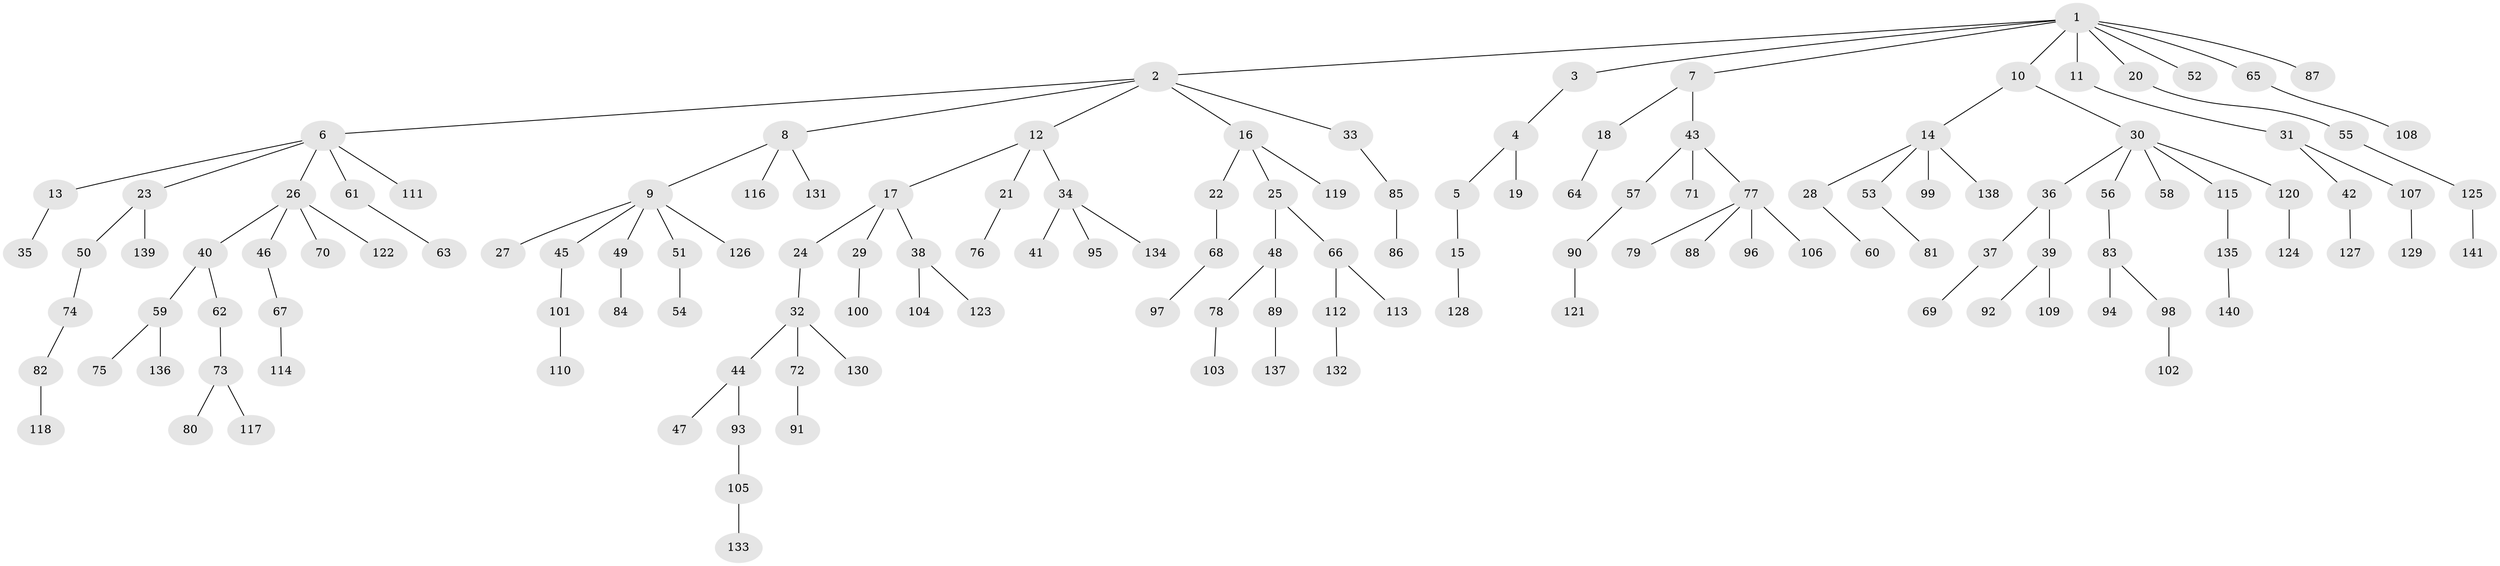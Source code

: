 // Generated by graph-tools (version 1.1) at 2025/50/03/09/25 03:50:24]
// undirected, 141 vertices, 140 edges
graph export_dot {
graph [start="1"]
  node [color=gray90,style=filled];
  1;
  2;
  3;
  4;
  5;
  6;
  7;
  8;
  9;
  10;
  11;
  12;
  13;
  14;
  15;
  16;
  17;
  18;
  19;
  20;
  21;
  22;
  23;
  24;
  25;
  26;
  27;
  28;
  29;
  30;
  31;
  32;
  33;
  34;
  35;
  36;
  37;
  38;
  39;
  40;
  41;
  42;
  43;
  44;
  45;
  46;
  47;
  48;
  49;
  50;
  51;
  52;
  53;
  54;
  55;
  56;
  57;
  58;
  59;
  60;
  61;
  62;
  63;
  64;
  65;
  66;
  67;
  68;
  69;
  70;
  71;
  72;
  73;
  74;
  75;
  76;
  77;
  78;
  79;
  80;
  81;
  82;
  83;
  84;
  85;
  86;
  87;
  88;
  89;
  90;
  91;
  92;
  93;
  94;
  95;
  96;
  97;
  98;
  99;
  100;
  101;
  102;
  103;
  104;
  105;
  106;
  107;
  108;
  109;
  110;
  111;
  112;
  113;
  114;
  115;
  116;
  117;
  118;
  119;
  120;
  121;
  122;
  123;
  124;
  125;
  126;
  127;
  128;
  129;
  130;
  131;
  132;
  133;
  134;
  135;
  136;
  137;
  138;
  139;
  140;
  141;
  1 -- 2;
  1 -- 3;
  1 -- 7;
  1 -- 10;
  1 -- 11;
  1 -- 20;
  1 -- 52;
  1 -- 65;
  1 -- 87;
  2 -- 6;
  2 -- 8;
  2 -- 12;
  2 -- 16;
  2 -- 33;
  3 -- 4;
  4 -- 5;
  4 -- 19;
  5 -- 15;
  6 -- 13;
  6 -- 23;
  6 -- 26;
  6 -- 61;
  6 -- 111;
  7 -- 18;
  7 -- 43;
  8 -- 9;
  8 -- 116;
  8 -- 131;
  9 -- 27;
  9 -- 45;
  9 -- 49;
  9 -- 51;
  9 -- 126;
  10 -- 14;
  10 -- 30;
  11 -- 31;
  12 -- 17;
  12 -- 21;
  12 -- 34;
  13 -- 35;
  14 -- 28;
  14 -- 53;
  14 -- 99;
  14 -- 138;
  15 -- 128;
  16 -- 22;
  16 -- 25;
  16 -- 119;
  17 -- 24;
  17 -- 29;
  17 -- 38;
  18 -- 64;
  20 -- 55;
  21 -- 76;
  22 -- 68;
  23 -- 50;
  23 -- 139;
  24 -- 32;
  25 -- 48;
  25 -- 66;
  26 -- 40;
  26 -- 46;
  26 -- 70;
  26 -- 122;
  28 -- 60;
  29 -- 100;
  30 -- 36;
  30 -- 56;
  30 -- 58;
  30 -- 115;
  30 -- 120;
  31 -- 42;
  31 -- 107;
  32 -- 44;
  32 -- 72;
  32 -- 130;
  33 -- 85;
  34 -- 41;
  34 -- 95;
  34 -- 134;
  36 -- 37;
  36 -- 39;
  37 -- 69;
  38 -- 104;
  38 -- 123;
  39 -- 92;
  39 -- 109;
  40 -- 59;
  40 -- 62;
  42 -- 127;
  43 -- 57;
  43 -- 71;
  43 -- 77;
  44 -- 47;
  44 -- 93;
  45 -- 101;
  46 -- 67;
  48 -- 78;
  48 -- 89;
  49 -- 84;
  50 -- 74;
  51 -- 54;
  53 -- 81;
  55 -- 125;
  56 -- 83;
  57 -- 90;
  59 -- 75;
  59 -- 136;
  61 -- 63;
  62 -- 73;
  65 -- 108;
  66 -- 112;
  66 -- 113;
  67 -- 114;
  68 -- 97;
  72 -- 91;
  73 -- 80;
  73 -- 117;
  74 -- 82;
  77 -- 79;
  77 -- 88;
  77 -- 96;
  77 -- 106;
  78 -- 103;
  82 -- 118;
  83 -- 94;
  83 -- 98;
  85 -- 86;
  89 -- 137;
  90 -- 121;
  93 -- 105;
  98 -- 102;
  101 -- 110;
  105 -- 133;
  107 -- 129;
  112 -- 132;
  115 -- 135;
  120 -- 124;
  125 -- 141;
  135 -- 140;
}
